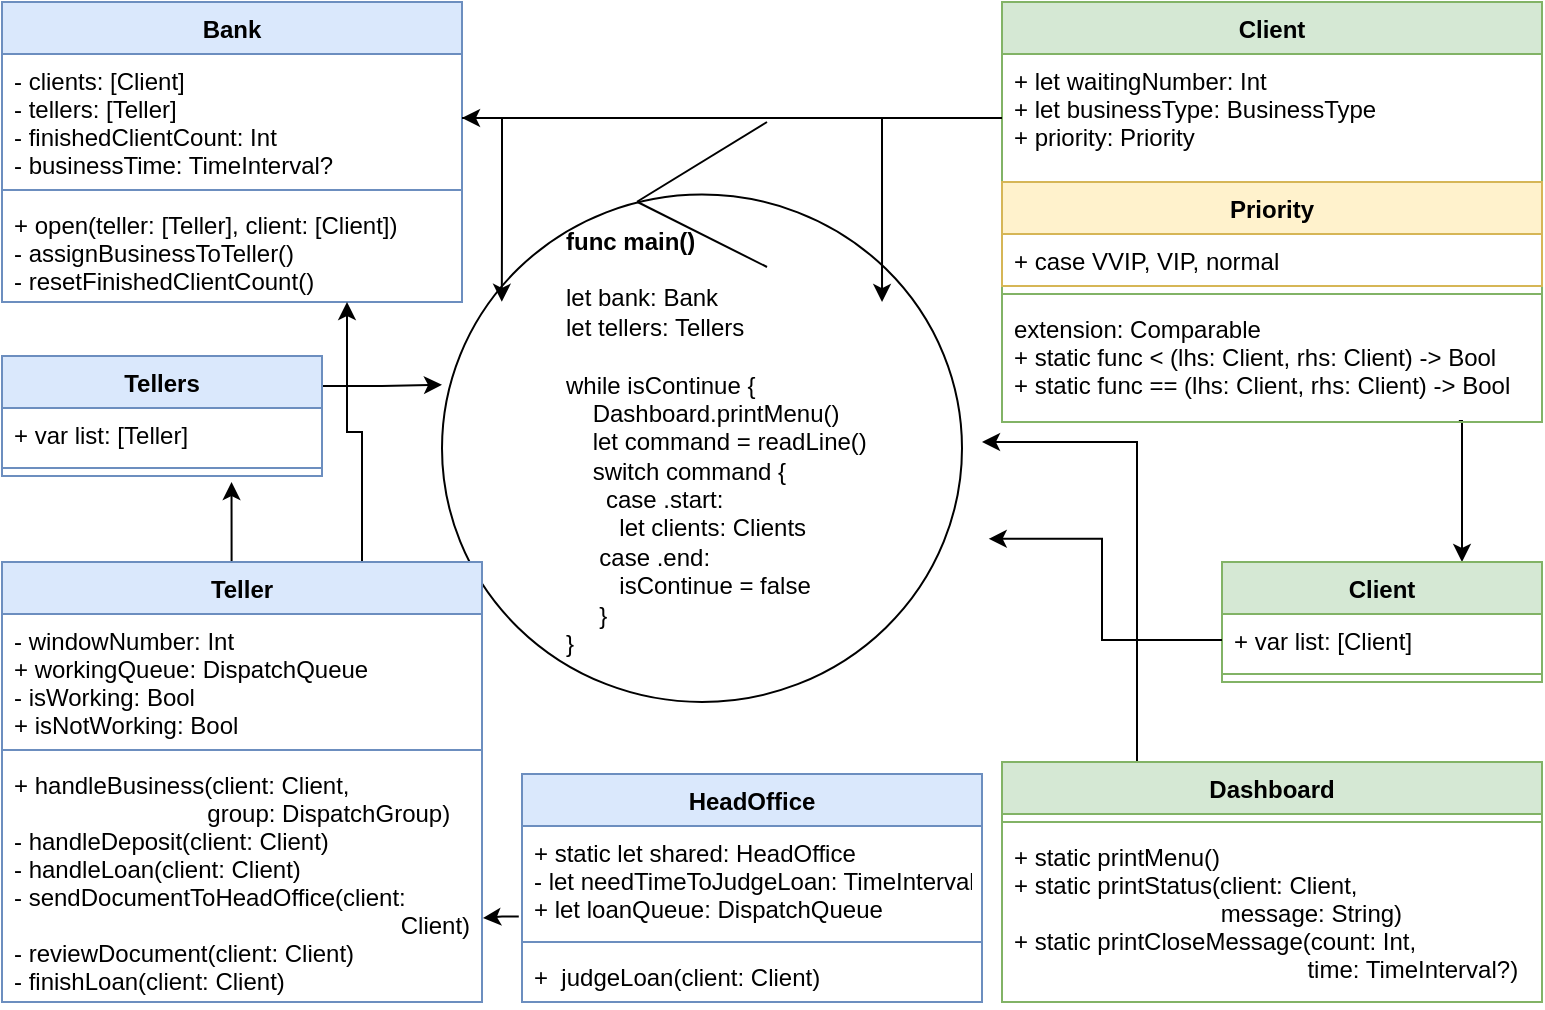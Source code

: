<mxfile version="14.6.9" type="github">
  <diagram id="C71ZB-FBStdYzD7-oFUT" name="Page-1">
    <mxGraphModel dx="783" dy="670" grid="1" gridSize="10" guides="1" tooltips="1" connect="1" arrows="1" fold="1" page="1" pageScale="1" pageWidth="827" pageHeight="1169" math="0" shadow="0">
      <root>
        <mxCell id="0" />
        <mxCell id="1" parent="0" />
        <mxCell id="WEW2qLLJQbQCpldPHpgs-2" value="" style="ellipse;shape=umlControl;whiteSpace=wrap;html=1;align=left;" vertex="1" parent="1">
          <mxGeometry x="230" y="340" width="260" height="290" as="geometry" />
        </mxCell>
        <mxCell id="WEW2qLLJQbQCpldPHpgs-3" value="&lt;b&gt;&lt;span&gt;func main()&lt;/span&gt;&lt;br&gt;&lt;/b&gt;&lt;br&gt;&lt;span&gt;let bank: Bank&lt;/span&gt;&lt;br&gt;&lt;span&gt;let tellers: Tellers&lt;/span&gt;&lt;br&gt;&lt;br&gt;&lt;span&gt;while isContinue {&lt;/span&gt;&lt;br&gt;&lt;span&gt;&amp;nbsp; &amp;nbsp; Dashboard.printMenu()&lt;/span&gt;&lt;br&gt;&lt;span&gt;&amp;nbsp; &amp;nbsp; let command = readLine()&lt;/span&gt;&lt;br&gt;&lt;span&gt;&amp;nbsp; &amp;nbsp; switch command {&lt;/span&gt;&lt;br&gt;&lt;span&gt;&amp;nbsp; &amp;nbsp; &amp;nbsp; case .start:&lt;/span&gt;&lt;br&gt;&lt;span&gt;&amp;nbsp; &amp;nbsp; &amp;nbsp; &amp;nbsp; let clients: Clients&lt;/span&gt;&lt;br&gt;&lt;span&gt;&amp;nbsp; &amp;nbsp; &amp;nbsp;case .end:&lt;/span&gt;&lt;br&gt;&lt;span&gt;&amp;nbsp; &amp;nbsp; &amp;nbsp; &amp;nbsp; isContinue = false&lt;/span&gt;&lt;br&gt;&lt;span&gt;&amp;nbsp; &amp;nbsp; &amp;nbsp;}&lt;/span&gt;&lt;br&gt;&lt;span&gt;}&lt;/span&gt;" style="text;html=1;strokeColor=none;fillColor=none;align=left;verticalAlign=middle;whiteSpace=wrap;rounded=0;" vertex="1" parent="1">
          <mxGeometry x="290" y="390" width="210" height="220" as="geometry" />
        </mxCell>
        <mxCell id="WEW2qLLJQbQCpldPHpgs-29" style="edgeStyle=orthogonalEdgeStyle;rounded=0;orthogonalLoop=1;jettySize=auto;html=1;exitX=0.25;exitY=0;exitDx=0;exitDy=0;entryX=1;entryY=0.5;entryDx=0;entryDy=0;" edge="1" parent="1" source="WEW2qLLJQbQCpldPHpgs-4" target="WEW2qLLJQbQCpldPHpgs-3">
          <mxGeometry relative="1" as="geometry" />
        </mxCell>
        <mxCell id="WEW2qLLJQbQCpldPHpgs-4" value="Dashboard" style="swimlane;fontStyle=1;align=center;verticalAlign=top;childLayout=stackLayout;horizontal=1;startSize=26;horizontalStack=0;resizeParent=1;resizeParentMax=0;resizeLast=0;collapsible=1;marginBottom=0;fillColor=#d5e8d4;strokeColor=#82b366;" vertex="1" parent="1">
          <mxGeometry x="510" y="660" width="270" height="120" as="geometry" />
        </mxCell>
        <mxCell id="WEW2qLLJQbQCpldPHpgs-6" value="" style="line;strokeWidth=1;fillColor=#d5e8d4;align=left;verticalAlign=middle;spacingTop=-1;spacingLeft=3;spacingRight=3;rotatable=0;labelPosition=right;points=[];portConstraint=eastwest;strokeColor=#82b366;" vertex="1" parent="WEW2qLLJQbQCpldPHpgs-4">
          <mxGeometry y="26" width="270" height="8" as="geometry" />
        </mxCell>
        <mxCell id="WEW2qLLJQbQCpldPHpgs-7" value="+ static printMenu()&#xa;+ static printStatus(client: Client,&#xa;                               message: String)&#xa;+ static printCloseMessage(count: Int,&#xa;                                            time: TimeInterval?)" style="text;strokeColor=none;fillColor=none;align=left;verticalAlign=top;spacingLeft=4;spacingRight=4;overflow=hidden;rotatable=0;points=[[0,0.5],[1,0.5]];portConstraint=eastwest;" vertex="1" parent="WEW2qLLJQbQCpldPHpgs-4">
          <mxGeometry y="34" width="270" height="86" as="geometry" />
        </mxCell>
        <mxCell id="WEW2qLLJQbQCpldPHpgs-9" value="Bank" style="swimlane;fontStyle=1;align=center;verticalAlign=top;childLayout=stackLayout;horizontal=1;startSize=26;horizontalStack=0;resizeParent=1;resizeParentMax=0;resizeLast=0;collapsible=1;marginBottom=0;fillColor=#dae8fc;strokeColor=#6c8ebf;" vertex="1" parent="1">
          <mxGeometry x="10" y="280" width="230" height="150" as="geometry" />
        </mxCell>
        <mxCell id="WEW2qLLJQbQCpldPHpgs-10" value="- clients: [Client]&#xa;- tellers: [Teller]&#xa;- finishedClientCount: Int&#xa;- businessTime: TimeInterval?" style="text;strokeColor=none;fillColor=none;align=left;verticalAlign=top;spacingLeft=4;spacingRight=4;overflow=hidden;rotatable=0;points=[[0,0.5],[1,0.5]];portConstraint=eastwest;" vertex="1" parent="WEW2qLLJQbQCpldPHpgs-9">
          <mxGeometry y="26" width="230" height="64" as="geometry" />
        </mxCell>
        <mxCell id="WEW2qLLJQbQCpldPHpgs-11" value="" style="line;strokeWidth=1;fillColor=#dae8fc;align=left;verticalAlign=middle;spacingTop=-1;spacingLeft=3;spacingRight=3;rotatable=0;labelPosition=right;points=[];portConstraint=eastwest;strokeColor=#6c8ebf;" vertex="1" parent="WEW2qLLJQbQCpldPHpgs-9">
          <mxGeometry y="90" width="230" height="8" as="geometry" />
        </mxCell>
        <mxCell id="WEW2qLLJQbQCpldPHpgs-12" value="+ open(teller: [Teller], client: [Client])&#xa;- assignBusinessToTeller()&#xa;- resetFinishedClientCount()" style="text;strokeColor=none;fillColor=none;align=left;verticalAlign=top;spacingLeft=4;spacingRight=4;overflow=hidden;rotatable=0;points=[[0,0.5],[1,0.5]];portConstraint=eastwest;" vertex="1" parent="WEW2qLLJQbQCpldPHpgs-9">
          <mxGeometry y="98" width="230" height="52" as="geometry" />
        </mxCell>
        <mxCell id="WEW2qLLJQbQCpldPHpgs-13" style="edgeStyle=orthogonalEdgeStyle;rounded=0;orthogonalLoop=1;jettySize=auto;html=1;entryX=0.115;entryY=0.31;entryDx=0;entryDy=0;entryPerimeter=0;" edge="1" parent="1" source="WEW2qLLJQbQCpldPHpgs-10" target="WEW2qLLJQbQCpldPHpgs-2">
          <mxGeometry relative="1" as="geometry" />
        </mxCell>
        <mxCell id="WEW2qLLJQbQCpldPHpgs-39" style="edgeStyle=orthogonalEdgeStyle;rounded=0;orthogonalLoop=1;jettySize=auto;html=1;exitX=0.846;exitY=0.991;exitDx=0;exitDy=0;entryX=0.75;entryY=0;entryDx=0;entryDy=0;exitPerimeter=0;" edge="1" parent="1" source="WEW2qLLJQbQCpldPHpgs-17" target="WEW2qLLJQbQCpldPHpgs-34">
          <mxGeometry relative="1" as="geometry">
            <Array as="points">
              <mxPoint x="740" y="490" />
            </Array>
          </mxGeometry>
        </mxCell>
        <mxCell id="WEW2qLLJQbQCpldPHpgs-14" value="Client" style="swimlane;fontStyle=1;align=center;verticalAlign=top;childLayout=stackLayout;horizontal=1;startSize=26;horizontalStack=0;resizeParent=1;resizeParentMax=0;resizeLast=0;collapsible=1;marginBottom=0;fillColor=#d5e8d4;strokeColor=#82b366;" vertex="1" parent="1">
          <mxGeometry x="510" y="280" width="270" height="210" as="geometry" />
        </mxCell>
        <mxCell id="WEW2qLLJQbQCpldPHpgs-15" value="+ let waitingNumber: Int&#xa;+ let businessType: BusinessType&#xa;+ priority: Priority" style="text;strokeColor=none;fillColor=none;align=left;verticalAlign=top;spacingLeft=4;spacingRight=4;overflow=hidden;rotatable=0;points=[[0,0.5],[1,0.5]];portConstraint=eastwest;" vertex="1" parent="WEW2qLLJQbQCpldPHpgs-14">
          <mxGeometry y="26" width="270" height="64" as="geometry" />
        </mxCell>
        <mxCell id="WEW2qLLJQbQCpldPHpgs-22" value="Priority" style="swimlane;fontStyle=1;childLayout=stackLayout;horizontal=1;startSize=26;fillColor=#fff2cc;horizontalStack=0;resizeParent=1;resizeParentMax=0;resizeLast=0;collapsible=1;marginBottom=0;align=center;strokeColor=#d6b656;" vertex="1" parent="WEW2qLLJQbQCpldPHpgs-14">
          <mxGeometry y="90" width="270" height="52" as="geometry" />
        </mxCell>
        <mxCell id="WEW2qLLJQbQCpldPHpgs-23" value="+ case VVIP, VIP, normal" style="text;strokeColor=none;fillColor=none;align=left;verticalAlign=top;spacingLeft=4;spacingRight=4;overflow=hidden;rotatable=0;points=[[0,0.5],[1,0.5]];portConstraint=eastwest;" vertex="1" parent="WEW2qLLJQbQCpldPHpgs-22">
          <mxGeometry y="26" width="270" height="26" as="geometry" />
        </mxCell>
        <mxCell id="WEW2qLLJQbQCpldPHpgs-16" value="" style="line;strokeWidth=1;fillColor=#d5e8d4;align=left;verticalAlign=middle;spacingTop=-1;spacingLeft=3;spacingRight=3;rotatable=0;labelPosition=right;points=[];portConstraint=eastwest;strokeColor=#82b366;" vertex="1" parent="WEW2qLLJQbQCpldPHpgs-14">
          <mxGeometry y="142" width="270" height="8" as="geometry" />
        </mxCell>
        <mxCell id="WEW2qLLJQbQCpldPHpgs-17" value="extension: Comparable&#xa;+ static func &lt; (lhs: Client, rhs: Client) -&gt; Bool&#xa;+ static func == (lhs: Client, rhs: Client) -&gt; Bool" style="text;strokeColor=none;fillColor=none;align=left;verticalAlign=top;spacingLeft=4;spacingRight=4;overflow=hidden;rotatable=0;points=[[0,0.5],[1,0.5]];portConstraint=eastwest;" vertex="1" parent="WEW2qLLJQbQCpldPHpgs-14">
          <mxGeometry y="150" width="270" height="60" as="geometry" />
        </mxCell>
        <mxCell id="WEW2qLLJQbQCpldPHpgs-26" style="edgeStyle=orthogonalEdgeStyle;rounded=0;orthogonalLoop=1;jettySize=auto;html=1;entryX=0.762;entryY=0.182;entryDx=0;entryDy=0;entryPerimeter=0;" edge="1" parent="1" source="WEW2qLLJQbQCpldPHpgs-15" target="WEW2qLLJQbQCpldPHpgs-3">
          <mxGeometry relative="1" as="geometry" />
        </mxCell>
        <mxCell id="WEW2qLLJQbQCpldPHpgs-28" style="edgeStyle=orthogonalEdgeStyle;rounded=0;orthogonalLoop=1;jettySize=auto;html=1;exitX=0;exitY=0.5;exitDx=0;exitDy=0;entryX=1;entryY=0.5;entryDx=0;entryDy=0;" edge="1" parent="1" source="WEW2qLLJQbQCpldPHpgs-15" target="WEW2qLLJQbQCpldPHpgs-10">
          <mxGeometry relative="1" as="geometry" />
        </mxCell>
        <mxCell id="WEW2qLLJQbQCpldPHpgs-40" style="edgeStyle=orthogonalEdgeStyle;rounded=0;orthogonalLoop=1;jettySize=auto;html=1;exitX=1;exitY=0.25;exitDx=0;exitDy=0;entryX=0;entryY=0.453;entryDx=0;entryDy=0;entryPerimeter=0;" edge="1" parent="1" source="WEW2qLLJQbQCpldPHpgs-30" target="WEW2qLLJQbQCpldPHpgs-2">
          <mxGeometry relative="1" as="geometry" />
        </mxCell>
        <mxCell id="WEW2qLLJQbQCpldPHpgs-30" value="Tellers" style="swimlane;fontStyle=1;align=center;verticalAlign=top;childLayout=stackLayout;horizontal=1;startSize=26;horizontalStack=0;resizeParent=1;resizeParentMax=0;resizeLast=0;collapsible=1;marginBottom=0;fillColor=#dae8fc;strokeColor=#6c8ebf;" vertex="1" parent="1">
          <mxGeometry x="10" y="457" width="160" height="60" as="geometry" />
        </mxCell>
        <mxCell id="WEW2qLLJQbQCpldPHpgs-31" value="+ var list: [Teller]" style="text;strokeColor=none;fillColor=none;align=left;verticalAlign=top;spacingLeft=4;spacingRight=4;overflow=hidden;rotatable=0;points=[[0,0.5],[1,0.5]];portConstraint=eastwest;" vertex="1" parent="WEW2qLLJQbQCpldPHpgs-30">
          <mxGeometry y="26" width="160" height="26" as="geometry" />
        </mxCell>
        <mxCell id="WEW2qLLJQbQCpldPHpgs-32" value="" style="line;strokeWidth=1;fillColor=#dae8fc;align=left;verticalAlign=middle;spacingTop=-1;spacingLeft=3;spacingRight=3;rotatable=0;labelPosition=right;points=[];portConstraint=eastwest;strokeColor=#6c8ebf;" vertex="1" parent="WEW2qLLJQbQCpldPHpgs-30">
          <mxGeometry y="52" width="160" height="8" as="geometry" />
        </mxCell>
        <mxCell id="WEW2qLLJQbQCpldPHpgs-34" value="Client" style="swimlane;fontStyle=1;align=center;verticalAlign=top;childLayout=stackLayout;horizontal=1;startSize=26;horizontalStack=0;resizeParent=1;resizeParentMax=0;resizeLast=0;collapsible=1;marginBottom=0;fillColor=#d5e8d4;strokeColor=#82b366;" vertex="1" parent="1">
          <mxGeometry x="620" y="560" width="160" height="60" as="geometry" />
        </mxCell>
        <mxCell id="WEW2qLLJQbQCpldPHpgs-35" value="+ var list: [Client]" style="text;strokeColor=none;fillColor=none;align=left;verticalAlign=top;spacingLeft=4;spacingRight=4;overflow=hidden;rotatable=0;points=[[0,0.5],[1,0.5]];portConstraint=eastwest;" vertex="1" parent="WEW2qLLJQbQCpldPHpgs-34">
          <mxGeometry y="26" width="160" height="26" as="geometry" />
        </mxCell>
        <mxCell id="WEW2qLLJQbQCpldPHpgs-36" value="" style="line;strokeWidth=1;fillColor=#d5e8d4;align=left;verticalAlign=middle;spacingTop=-1;spacingLeft=3;spacingRight=3;rotatable=0;labelPosition=right;points=[];portConstraint=eastwest;strokeColor=#82b366;" vertex="1" parent="WEW2qLLJQbQCpldPHpgs-34">
          <mxGeometry y="52" width="160" height="8" as="geometry" />
        </mxCell>
        <mxCell id="WEW2qLLJQbQCpldPHpgs-38" style="edgeStyle=orthogonalEdgeStyle;rounded=0;orthogonalLoop=1;jettySize=auto;html=1;entryX=1.016;entryY=0.72;entryDx=0;entryDy=0;entryPerimeter=0;" edge="1" parent="1" source="WEW2qLLJQbQCpldPHpgs-35" target="WEW2qLLJQbQCpldPHpgs-3">
          <mxGeometry relative="1" as="geometry" />
        </mxCell>
        <mxCell id="WEW2qLLJQbQCpldPHpgs-45" style="edgeStyle=orthogonalEdgeStyle;rounded=0;orthogonalLoop=1;jettySize=auto;html=1;exitX=0.75;exitY=0;exitDx=0;exitDy=0;entryX=0.75;entryY=1;entryDx=0;entryDy=0;" edge="1" parent="1" source="WEW2qLLJQbQCpldPHpgs-41" target="WEW2qLLJQbQCpldPHpgs-9">
          <mxGeometry relative="1" as="geometry" />
        </mxCell>
        <mxCell id="WEW2qLLJQbQCpldPHpgs-46" style="edgeStyle=orthogonalEdgeStyle;rounded=0;orthogonalLoop=1;jettySize=auto;html=1;exitX=0.5;exitY=0;exitDx=0;exitDy=0;" edge="1" parent="1" source="WEW2qLLJQbQCpldPHpgs-41">
          <mxGeometry relative="1" as="geometry">
            <mxPoint x="124.762" y="520" as="targetPoint" />
            <Array as="points">
              <mxPoint x="125" y="560" />
            </Array>
          </mxGeometry>
        </mxCell>
        <mxCell id="WEW2qLLJQbQCpldPHpgs-41" value="Teller" style="swimlane;fontStyle=1;align=center;verticalAlign=top;childLayout=stackLayout;horizontal=1;startSize=26;horizontalStack=0;resizeParent=1;resizeParentMax=0;resizeLast=0;collapsible=1;marginBottom=0;fillColor=#dae8fc;strokeColor=#6c8ebf;" vertex="1" parent="1">
          <mxGeometry x="10" y="560" width="240" height="220" as="geometry" />
        </mxCell>
        <mxCell id="WEW2qLLJQbQCpldPHpgs-42" value="- windowNumber: Int&#xa;+ workingQueue: DispatchQueue&#xa;- isWorking: Bool&#xa;+ isNotWorking: Bool" style="text;strokeColor=none;fillColor=none;align=left;verticalAlign=top;spacingLeft=4;spacingRight=4;overflow=hidden;rotatable=0;points=[[0,0.5],[1,0.5]];portConstraint=eastwest;" vertex="1" parent="WEW2qLLJQbQCpldPHpgs-41">
          <mxGeometry y="26" width="240" height="64" as="geometry" />
        </mxCell>
        <mxCell id="WEW2qLLJQbQCpldPHpgs-43" value="" style="line;strokeWidth=1;fillColor=#dae8fc;align=left;verticalAlign=middle;spacingTop=-1;spacingLeft=3;spacingRight=3;rotatable=0;labelPosition=right;points=[];portConstraint=eastwest;strokeColor=#6c8ebf;" vertex="1" parent="WEW2qLLJQbQCpldPHpgs-41">
          <mxGeometry y="90" width="240" height="8" as="geometry" />
        </mxCell>
        <mxCell id="WEW2qLLJQbQCpldPHpgs-44" value="+ handleBusiness(client: Client, &#xa;                             group: DispatchGroup)&#xa;- handleDeposit(client: Client)&#xa;- handleLoan(client: Client)&#xa;- sendDocumentToHeadOffice(client: &#xa;                                                          Client)&#xa;- reviewDocument(client: Client) &#xa;- finishLoan(client: Client)" style="text;strokeColor=none;fillColor=none;align=left;verticalAlign=top;spacingLeft=4;spacingRight=4;overflow=hidden;rotatable=0;points=[[0,0.5],[1,0.5]];portConstraint=eastwest;" vertex="1" parent="WEW2qLLJQbQCpldPHpgs-41">
          <mxGeometry y="98" width="240" height="122" as="geometry" />
        </mxCell>
        <mxCell id="WEW2qLLJQbQCpldPHpgs-47" value="HeadOffice" style="swimlane;fontStyle=1;align=center;verticalAlign=top;childLayout=stackLayout;horizontal=1;startSize=26;horizontalStack=0;resizeParent=1;resizeParentMax=0;resizeLast=0;collapsible=1;marginBottom=0;fillColor=#dae8fc;strokeColor=#6c8ebf;" vertex="1" parent="1">
          <mxGeometry x="270" y="666" width="230" height="114" as="geometry" />
        </mxCell>
        <mxCell id="WEW2qLLJQbQCpldPHpgs-48" value="+ static let shared: HeadOffice&#xa;- let needTimeToJudgeLoan: TimeInterval&#xa;+ let loanQueue: DispatchQueue" style="text;strokeColor=none;fillColor=none;align=left;verticalAlign=top;spacingLeft=4;spacingRight=4;overflow=hidden;rotatable=0;points=[[0,0.5],[1,0.5]];portConstraint=eastwest;" vertex="1" parent="WEW2qLLJQbQCpldPHpgs-47">
          <mxGeometry y="26" width="230" height="54" as="geometry" />
        </mxCell>
        <mxCell id="WEW2qLLJQbQCpldPHpgs-49" value="" style="line;strokeWidth=1;fillColor=#dae8fc;align=left;verticalAlign=middle;spacingTop=-1;spacingLeft=3;spacingRight=3;rotatable=0;labelPosition=right;points=[];portConstraint=eastwest;strokeColor=#6c8ebf;" vertex="1" parent="WEW2qLLJQbQCpldPHpgs-47">
          <mxGeometry y="80" width="230" height="8" as="geometry" />
        </mxCell>
        <mxCell id="WEW2qLLJQbQCpldPHpgs-50" value="+  judgeLoan(client: Client) " style="text;strokeColor=none;fillColor=none;align=left;verticalAlign=top;spacingLeft=4;spacingRight=4;overflow=hidden;rotatable=0;points=[[0,0.5],[1,0.5]];portConstraint=eastwest;" vertex="1" parent="WEW2qLLJQbQCpldPHpgs-47">
          <mxGeometry y="88" width="230" height="26" as="geometry" />
        </mxCell>
        <mxCell id="WEW2qLLJQbQCpldPHpgs-51" style="edgeStyle=orthogonalEdgeStyle;rounded=0;orthogonalLoop=1;jettySize=auto;html=1;entryX=1.002;entryY=0.656;entryDx=0;entryDy=0;entryPerimeter=0;exitX=-0.007;exitY=0.838;exitDx=0;exitDy=0;exitPerimeter=0;" edge="1" parent="1" source="WEW2qLLJQbQCpldPHpgs-48" target="WEW2qLLJQbQCpldPHpgs-44">
          <mxGeometry relative="1" as="geometry">
            <mxPoint x="260" y="738" as="sourcePoint" />
            <Array as="points">
              <mxPoint x="260" y="737" />
            </Array>
          </mxGeometry>
        </mxCell>
      </root>
    </mxGraphModel>
  </diagram>
</mxfile>
